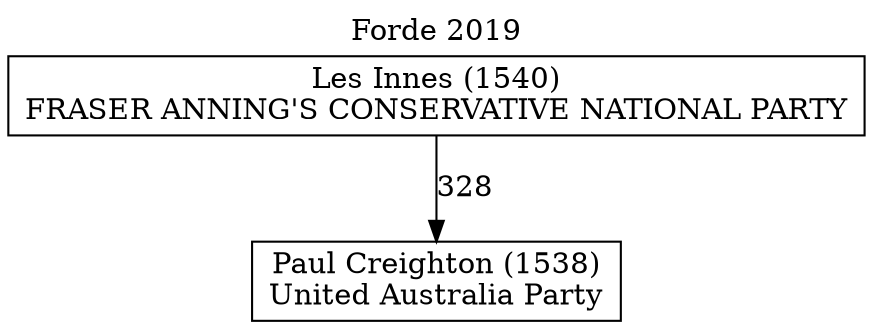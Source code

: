 // House preference flow
digraph "Paul Creighton (1538)_Forde_2019" {
	graph [label="Forde 2019" labelloc=t mclimit=10]
	node [shape=box]
	"Paul Creighton (1538)" [label="Paul Creighton (1538)
United Australia Party"]
	"Les Innes (1540)" [label="Les Innes (1540)
FRASER ANNING'S CONSERVATIVE NATIONAL PARTY"]
	"Les Innes (1540)" -> "Paul Creighton (1538)" [label=328]
}
